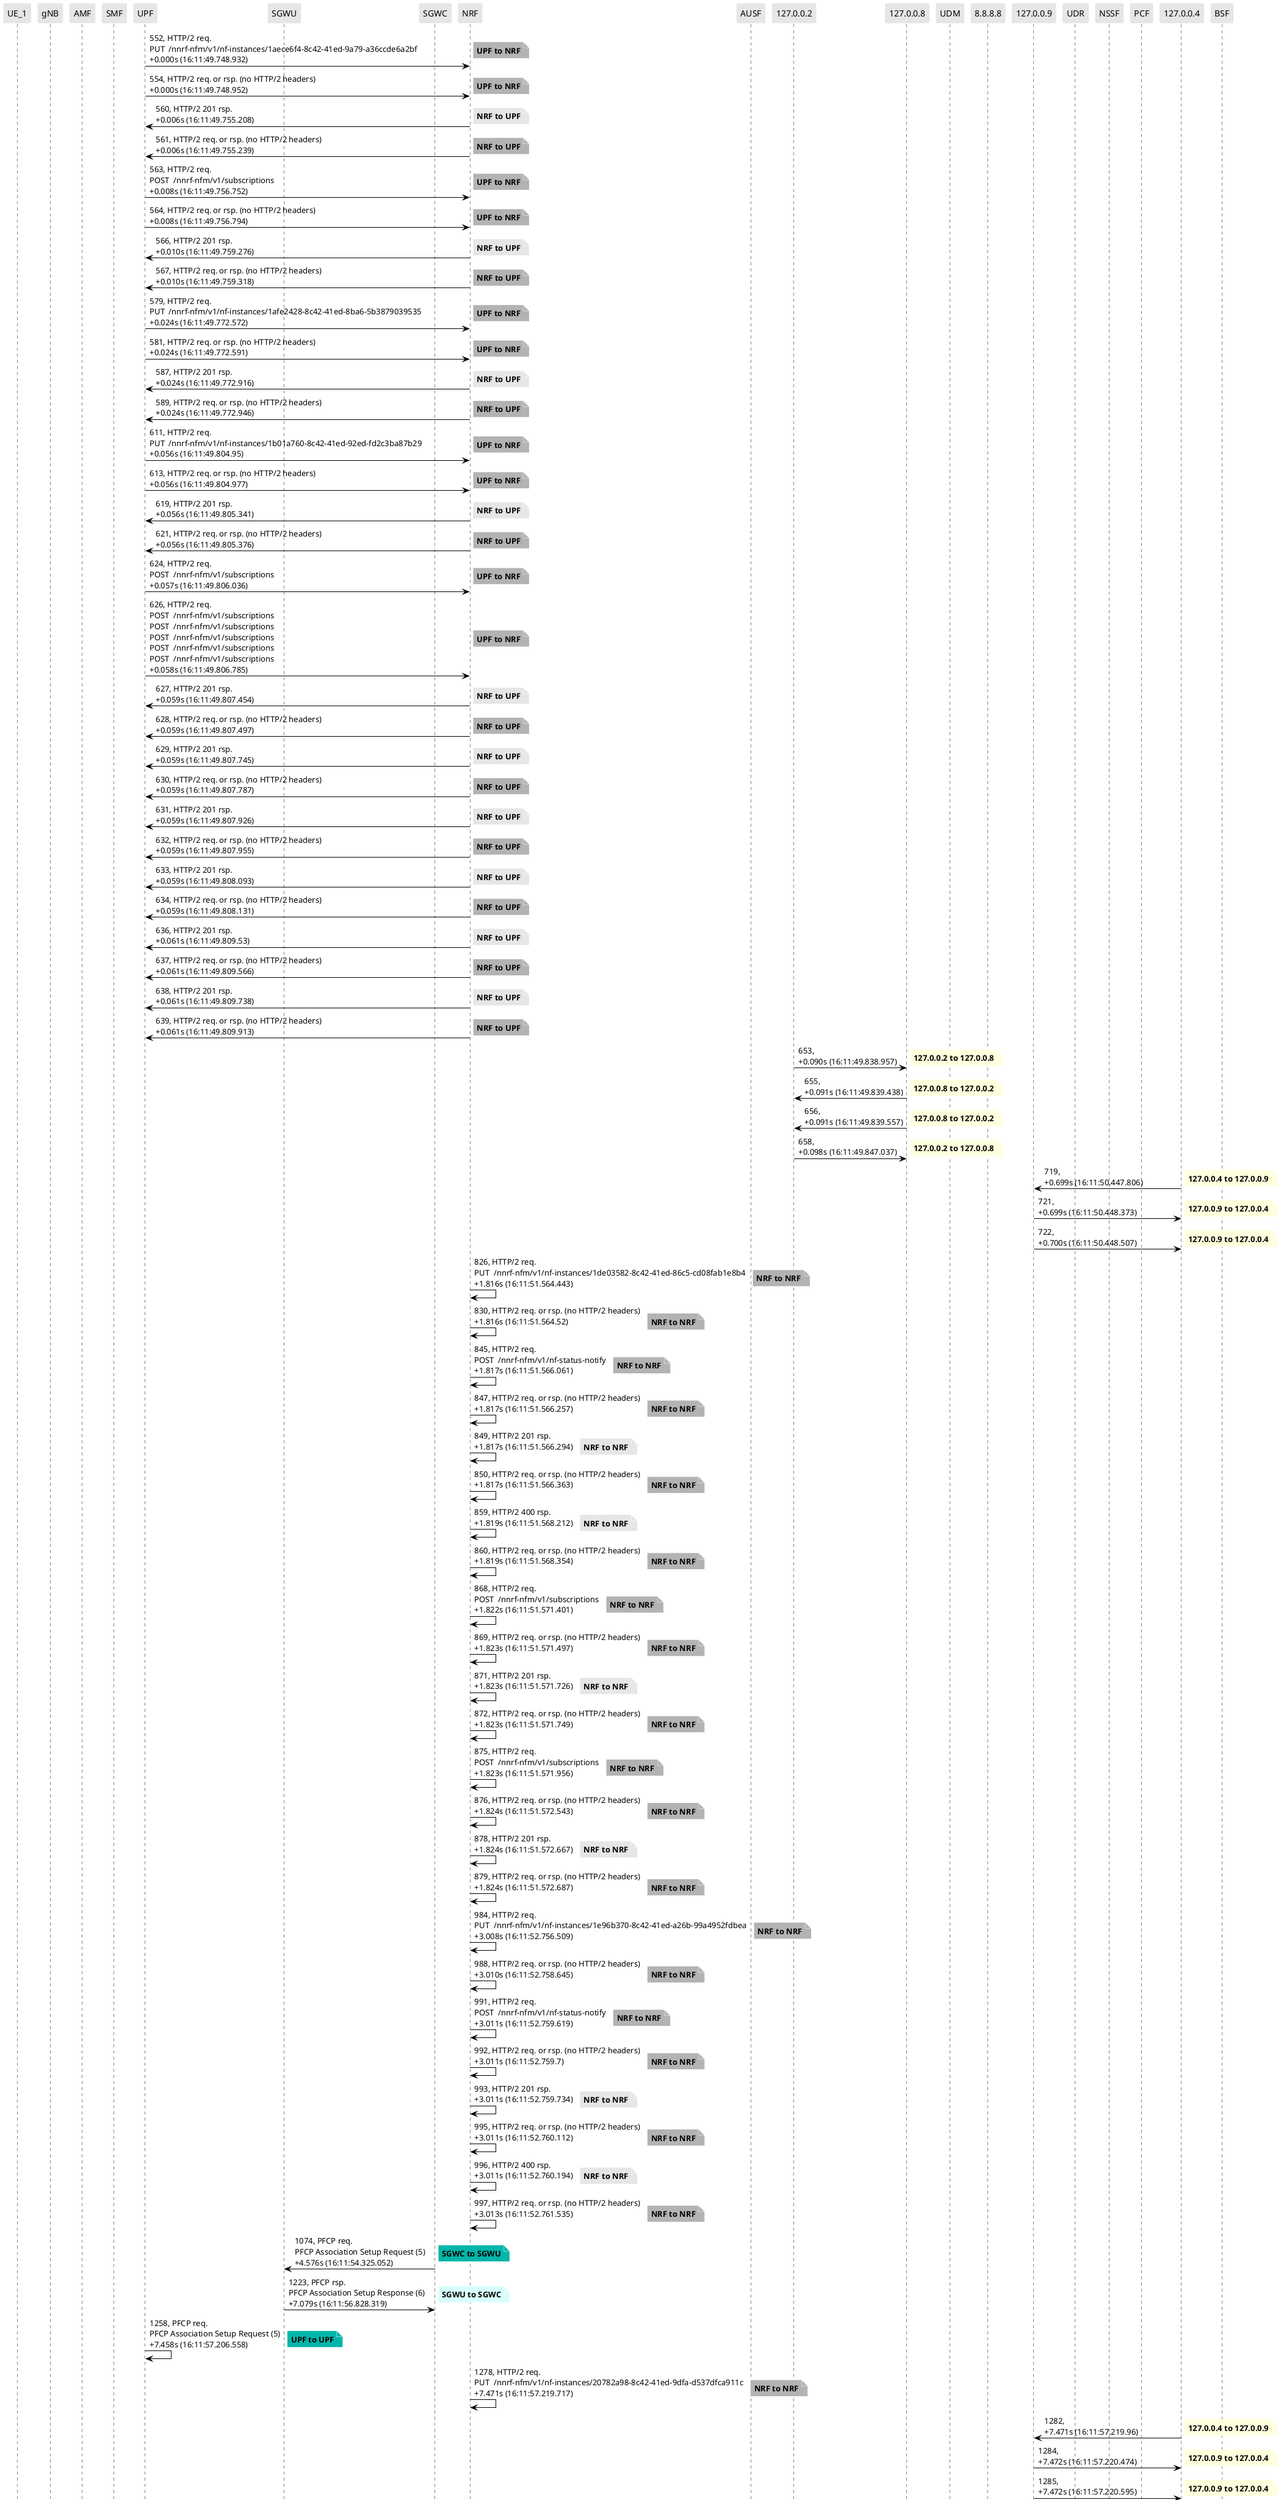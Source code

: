 @startuml
skinparam shadowing false
skinparam NoteBorderColor white
skinparam sequence {
    ArrowColor black
    LifeLineBorderColor black
    LifeLineBackgroundColor black
    ParticipantBorderColor white
    ParticipantBackgroundColor #e6e6e6
}
participant "UE_1"
participant "gNB"
participant "AMF"
participant "SMF"
participant "UPF"
participant "SGWU"
participant "SGWC"
participant "NRF"
participant "AUSF"
participant "127.0.0.2"
participant "127.0.0.8"
participant "UDM"
participant "8.8.8.8"
participant "127.0.0.9"
participant "UDR"
participant "NSSF"
participant "PCF"
participant "127.0.0.4"
participant "BSF"

"UPF" -> "NRF": 552, HTTP/2 req.\nPUT  /nnrf-nfm/v1/nf-instances/1aece6f4-8c42-41ed-9a79-a36ccde6a2bf\n+0.000s (16:11:49.748.932)

note right #b3b3b3
**UPF to NRF**
end note

"UPF" -> "NRF": 554, HTTP/2 req. or rsp. (no HTTP/2 headers)\n+0.000s (16:11:49.748.952)

note right #b3b3b3
**UPF to NRF**
end note

"NRF" -> "UPF": 560, HTTP/2 201 rsp.\n+0.006s (16:11:49.755.208)

note right #e6e6e6
**NRF to UPF**
end note

"NRF" -> "UPF": 561, HTTP/2 req. or rsp. (no HTTP/2 headers)\n+0.006s (16:11:49.755.239)

note right #b3b3b3
**NRF to UPF**
end note

"UPF" -> "NRF": 563, HTTP/2 req.\nPOST  /nnrf-nfm/v1/subscriptions\n+0.008s (16:11:49.756.752)

note right #b3b3b3
**UPF to NRF**
end note

"UPF" -> "NRF": 564, HTTP/2 req. or rsp. (no HTTP/2 headers)\n+0.008s (16:11:49.756.794)

note right #b3b3b3
**UPF to NRF**
end note

"NRF" -> "UPF": 566, HTTP/2 201 rsp.\n+0.010s (16:11:49.759.276)

note right #e6e6e6
**NRF to UPF**
end note

"NRF" -> "UPF": 567, HTTP/2 req. or rsp. (no HTTP/2 headers)\n+0.010s (16:11:49.759.318)

note right #b3b3b3
**NRF to UPF**
end note

"UPF" -> "NRF": 579, HTTP/2 req.\nPUT  /nnrf-nfm/v1/nf-instances/1afe2428-8c42-41ed-8ba6-5b3879039535\n+0.024s (16:11:49.772.572)

note right #b3b3b3
**UPF to NRF**
end note

"UPF" -> "NRF": 581, HTTP/2 req. or rsp. (no HTTP/2 headers)\n+0.024s (16:11:49.772.591)

note right #b3b3b3
**UPF to NRF**
end note

"NRF" -> "UPF": 587, HTTP/2 201 rsp.\n+0.024s (16:11:49.772.916)

note right #e6e6e6
**NRF to UPF**
end note

"NRF" -> "UPF": 589, HTTP/2 req. or rsp. (no HTTP/2 headers)\n+0.024s (16:11:49.772.946)

note right #b3b3b3
**NRF to UPF**
end note

"UPF" -> "NRF": 611, HTTP/2 req.\nPUT  /nnrf-nfm/v1/nf-instances/1b01a760-8c42-41ed-92ed-fd2c3ba87b29\n+0.056s (16:11:49.804.95)

note right #b3b3b3
**UPF to NRF**
end note

"UPF" -> "NRF": 613, HTTP/2 req. or rsp. (no HTTP/2 headers)\n+0.056s (16:11:49.804.977)

note right #b3b3b3
**UPF to NRF**
end note

"NRF" -> "UPF": 619, HTTP/2 201 rsp.\n+0.056s (16:11:49.805.341)

note right #e6e6e6
**NRF to UPF**
end note

"NRF" -> "UPF": 621, HTTP/2 req. or rsp. (no HTTP/2 headers)\n+0.056s (16:11:49.805.376)

note right #b3b3b3
**NRF to UPF**
end note

"UPF" -> "NRF": 624, HTTP/2 req.\nPOST  /nnrf-nfm/v1/subscriptions\n+0.057s (16:11:49.806.036)

note right #b3b3b3
**UPF to NRF**
end note

"UPF" -> "NRF": 626, HTTP/2 req.\nPOST  /nnrf-nfm/v1/subscriptions\nPOST  /nnrf-nfm/v1/subscriptions\nPOST  /nnrf-nfm/v1/subscriptions\nPOST  /nnrf-nfm/v1/subscriptions\nPOST  /nnrf-nfm/v1/subscriptions\n+0.058s (16:11:49.806.785)

note right #b3b3b3
**UPF to NRF**
end note

"NRF" -> "UPF": 627, HTTP/2 201 rsp.\n+0.059s (16:11:49.807.454)

note right #e6e6e6
**NRF to UPF**
end note

"NRF" -> "UPF": 628, HTTP/2 req. or rsp. (no HTTP/2 headers)\n+0.059s (16:11:49.807.497)

note right #b3b3b3
**NRF to UPF**
end note

"NRF" -> "UPF": 629, HTTP/2 201 rsp.\n+0.059s (16:11:49.807.745)

note right #e6e6e6
**NRF to UPF**
end note

"NRF" -> "UPF": 630, HTTP/2 req. or rsp. (no HTTP/2 headers)\n+0.059s (16:11:49.807.787)

note right #b3b3b3
**NRF to UPF**
end note

"NRF" -> "UPF": 631, HTTP/2 201 rsp.\n+0.059s (16:11:49.807.926)

note right #e6e6e6
**NRF to UPF**
end note

"NRF" -> "UPF": 632, HTTP/2 req. or rsp. (no HTTP/2 headers)\n+0.059s (16:11:49.807.955)

note right #b3b3b3
**NRF to UPF**
end note

"NRF" -> "UPF": 633, HTTP/2 201 rsp.\n+0.059s (16:11:49.808.093)

note right #e6e6e6
**NRF to UPF**
end note

"NRF" -> "UPF": 634, HTTP/2 req. or rsp. (no HTTP/2 headers)\n+0.059s (16:11:49.808.131)

note right #b3b3b3
**NRF to UPF**
end note

"NRF" -> "UPF": 636, HTTP/2 201 rsp.\n+0.061s (16:11:49.809.53)

note right #e6e6e6
**NRF to UPF**
end note

"NRF" -> "UPF": 637, HTTP/2 req. or rsp. (no HTTP/2 headers)\n+0.061s (16:11:49.809.566)

note right #b3b3b3
**NRF to UPF**
end note

"NRF" -> "UPF": 638, HTTP/2 201 rsp.\n+0.061s (16:11:49.809.738)

note right #e6e6e6
**NRF to UPF**
end note

"NRF" -> "UPF": 639, HTTP/2 req. or rsp. (no HTTP/2 headers)\n+0.061s (16:11:49.809.913)

note right #b3b3b3
**NRF to UPF**
end note

"127.0.0.2" -> "127.0.0.8": 653, \n+0.090s (16:11:49.838.957)

note right
**127.0.0.2 to 127.0.0.8**
end note

"127.0.0.8" -> "127.0.0.2": 655, \n+0.091s (16:11:49.839.438)

note right
**127.0.0.8 to 127.0.0.2**
end note

"127.0.0.8" -> "127.0.0.2": 656, \n+0.091s (16:11:49.839.557)

note right
**127.0.0.8 to 127.0.0.2**
end note

"127.0.0.2" -> "127.0.0.8": 658, \n+0.098s (16:11:49.847.037)

note right
**127.0.0.2 to 127.0.0.8**
end note

"127.0.0.4" -> "127.0.0.9": 719, \n+0.699s (16:11:50.447.806)

note right
**127.0.0.4 to 127.0.0.9**
end note

"127.0.0.9" -> "127.0.0.4": 721, \n+0.699s (16:11:50.448.373)

note right
**127.0.0.9 to 127.0.0.4**
end note

"127.0.0.9" -> "127.0.0.4": 722, \n+0.700s (16:11:50.448.507)

note right
**127.0.0.9 to 127.0.0.4**
end note

"NRF" -> "NRF": 826, HTTP/2 req.\nPUT  /nnrf-nfm/v1/nf-instances/1de03582-8c42-41ed-86c5-cd08fab1e8b4\n+1.816s (16:11:51.564.443)

note right #b3b3b3
**NRF to NRF**
end note

"NRF" -> "NRF": 830, HTTP/2 req. or rsp. (no HTTP/2 headers)\n+1.816s (16:11:51.564.52)

note right #b3b3b3
**NRF to NRF**
end note

"NRF" -> "NRF": 845, HTTP/2 req.\nPOST  /nnrf-nfm/v1/nf-status-notify\n+1.817s (16:11:51.566.061)

note right #b3b3b3
**NRF to NRF**
end note

"NRF" -> "NRF": 847, HTTP/2 req. or rsp. (no HTTP/2 headers)\n+1.817s (16:11:51.566.257)

note right #b3b3b3
**NRF to NRF**
end note

"NRF" -> "NRF": 849, HTTP/2 201 rsp.\n+1.817s (16:11:51.566.294)

note right #e6e6e6
**NRF to NRF**
end note

"NRF" -> "NRF": 850, HTTP/2 req. or rsp. (no HTTP/2 headers)\n+1.817s (16:11:51.566.363)

note right #b3b3b3
**NRF to NRF**
end note

"NRF" -> "NRF": 859, HTTP/2 400 rsp.\n+1.819s (16:11:51.568.212)

note right #e6e6e6
**NRF to NRF**
end note

"NRF" -> "NRF": 860, HTTP/2 req. or rsp. (no HTTP/2 headers)\n+1.819s (16:11:51.568.354)

note right #b3b3b3
**NRF to NRF**
end note

"NRF" -> "NRF": 868, HTTP/2 req.\nPOST  /nnrf-nfm/v1/subscriptions\n+1.822s (16:11:51.571.401)

note right #b3b3b3
**NRF to NRF**
end note

"NRF" -> "NRF": 869, HTTP/2 req. or rsp. (no HTTP/2 headers)\n+1.823s (16:11:51.571.497)

note right #b3b3b3
**NRF to NRF**
end note

"NRF" -> "NRF": 871, HTTP/2 201 rsp.\n+1.823s (16:11:51.571.726)

note right #e6e6e6
**NRF to NRF**
end note

"NRF" -> "NRF": 872, HTTP/2 req. or rsp. (no HTTP/2 headers)\n+1.823s (16:11:51.571.749)

note right #b3b3b3
**NRF to NRF**
end note

"NRF" -> "NRF": 875, HTTP/2 req.\nPOST  /nnrf-nfm/v1/subscriptions\n+1.823s (16:11:51.571.956)

note right #b3b3b3
**NRF to NRF**
end note

"NRF" -> "NRF": 876, HTTP/2 req. or rsp. (no HTTP/2 headers)\n+1.824s (16:11:51.572.543)

note right #b3b3b3
**NRF to NRF**
end note

"NRF" -> "NRF": 878, HTTP/2 201 rsp.\n+1.824s (16:11:51.572.667)

note right #e6e6e6
**NRF to NRF**
end note

"NRF" -> "NRF": 879, HTTP/2 req. or rsp. (no HTTP/2 headers)\n+1.824s (16:11:51.572.687)

note right #b3b3b3
**NRF to NRF**
end note

"NRF" -> "NRF": 984, HTTP/2 req.\nPUT  /nnrf-nfm/v1/nf-instances/1e96b370-8c42-41ed-a26b-99a4952fdbea\n+3.008s (16:11:52.756.509)

note right #b3b3b3
**NRF to NRF**
end note

"NRF" -> "NRF": 988, HTTP/2 req. or rsp. (no HTTP/2 headers)\n+3.010s (16:11:52.758.645)

note right #b3b3b3
**NRF to NRF**
end note

"NRF" -> "NRF": 991, HTTP/2 req.\nPOST  /nnrf-nfm/v1/nf-status-notify\n+3.011s (16:11:52.759.619)

note right #b3b3b3
**NRF to NRF**
end note

"NRF" -> "NRF": 992, HTTP/2 req. or rsp. (no HTTP/2 headers)\n+3.011s (16:11:52.759.7)

note right #b3b3b3
**NRF to NRF**
end note

"NRF" -> "NRF": 993, HTTP/2 201 rsp.\n+3.011s (16:11:52.759.734)

note right #e6e6e6
**NRF to NRF**
end note

"NRF" -> "NRF": 995, HTTP/2 req. or rsp. (no HTTP/2 headers)\n+3.011s (16:11:52.760.112)

note right #b3b3b3
**NRF to NRF**
end note

"NRF" -> "NRF": 996, HTTP/2 400 rsp.\n+3.011s (16:11:52.760.194)

note right #e6e6e6
**NRF to NRF**
end note

"NRF" -> "NRF": 997, HTTP/2 req. or rsp. (no HTTP/2 headers)\n+3.013s (16:11:52.761.535)

note right #b3b3b3
**NRF to NRF**
end note

"SGWC" -> "SGWU": 1074, PFCP req.\nPFCP Association Setup Request (5)\n+4.576s (16:11:54.325.052)

note right #03B5AA
**SGWC to SGWU**
end note

"SGWU" -> "SGWC": 1223, PFCP rsp.\nPFCP Association Setup Response (6)\n+7.079s (16:11:56.828.319)

note right #D7FEFC
**SGWU to SGWC**
end note

"UPF" -> "UPF": 1258, PFCP req.\nPFCP Association Setup Request (5)\n+7.458s (16:11:57.206.558)

note right #03B5AA
**UPF to UPF**
end note

"NRF" -> "NRF": 1278, HTTP/2 req.\nPUT  /nnrf-nfm/v1/nf-instances/20782a98-8c42-41ed-9dfa-d537dfca911c\n+7.471s (16:11:57.219.717)

note right #b3b3b3
**NRF to NRF**
end note

"127.0.0.4" -> "127.0.0.9": 1282, \n+7.471s (16:11:57.219.96)

note right
**127.0.0.4 to 127.0.0.9**
end note

"127.0.0.9" -> "127.0.0.4": 1284, \n+7.472s (16:11:57.220.474)

note right
**127.0.0.9 to 127.0.0.4**
end note

"127.0.0.9" -> "127.0.0.4": 1285, \n+7.472s (16:11:57.220.595)

note right
**127.0.0.9 to 127.0.0.4**
end note

"NRF" -> "NRF": 1287, HTTP/2 req. or rsp. (no HTTP/2 headers)\n+7.473s (16:11:57.221.719)

note right #b3b3b3
**NRF to NRF**
end note

"NRF" -> "NRF": 1290, HTTP/2 req.\nPOST  /nnrf-nfm/v1/nf-status-notify\n+7.473s (16:11:57.222.393)

note right #b3b3b3
**NRF to NRF**
end note

"NRF" -> "NRF": 1291, HTTP/2 req. or rsp. (no HTTP/2 headers)\n+7.474s (16:11:57.222.448)

note right #b3b3b3
**NRF to NRF**
end note

"NRF" -> "NRF": 1292, HTTP/2 201 rsp.\n+7.474s (16:11:57.222.488)

note right #e6e6e6
**NRF to NRF**
end note

"NRF" -> "NRF": 1294, HTTP/2 req. or rsp. (no HTTP/2 headers)\n+7.474s (16:11:57.222.73)

note right #b3b3b3
**NRF to NRF**
end note

"NRF" -> "NRF": 1295, HTTP/2 400 rsp.\n+7.474s (16:11:57.222.768)

note right #e6e6e6
**NRF to NRF**
end note

"NRF" -> "NRF": 1296, HTTP/2 req. or rsp. (no HTTP/2 headers)\n+7.474s (16:11:57.222.787)

note right #b3b3b3
**NRF to NRF**
end note

"NRF" -> "NRF": 1299, HTTP/2 req.\nPOST  /nnrf-nfm/v1/subscriptions\n+7.475s (16:11:57.224.411)

note right #b3b3b3
**NRF to NRF**
end note

"NRF" -> "NRF": 1300, HTTP/2 req. or rsp. (no HTTP/2 headers)\n+7.476s (16:11:57.225.219)

note right #b3b3b3
**NRF to NRF**
end note

"NRF" -> "NRF": 1302, HTTP/2 201 rsp.\n+7.477s (16:11:57.225.46)

note right #e6e6e6
**NRF to NRF**
end note

"NRF" -> "NRF": 1303, HTTP/2 req. or rsp. (no HTTP/2 headers)\n+7.477s (16:11:57.225.482)

note right #b3b3b3
**NRF to NRF**
end note

"NRF" -> "NRF": 1304, HTTP/2 req.\nPOST  /nnrf-nfm/v1/subscriptions\n+7.478s (16:11:57.226.689)

note right #b3b3b3
**NRF to NRF**
end note

"NRF" -> "NRF": 1305, HTTP/2 req. or rsp. (no HTTP/2 headers)\n+7.478s (16:11:57.226.791)

note right #b3b3b3
**NRF to NRF**
end note

"NRF" -> "NRF": 1307, HTTP/2 201 rsp.\n+7.478s (16:11:57.226.891)

note right #e6e6e6
**NRF to NRF**
end note

"NRF" -> "NRF": 1308, HTTP/2 req. or rsp. (no HTTP/2 headers)\n+7.478s (16:11:57.226.91)

note right #b3b3b3
**NRF to NRF**
end note

"NRF" -> "NRF": 1309, HTTP/2 req.\nPOST  /nnrf-nfm/v1/subscriptions\n+7.478s (16:11:57.227.035)

note right #b3b3b3
**NRF to NRF**
end note

"NRF" -> "NRF": 1310, HTTP/2 req. or rsp. (no HTTP/2 headers)\n+7.478s (16:11:57.227.082)

note right #b3b3b3
**NRF to NRF**
end note

"NRF" -> "NRF": 1312, HTTP/2 201 rsp.\n+7.478s (16:11:57.227.155)

note right #e6e6e6
**NRF to NRF**
end note

"NRF" -> "NRF": 1313, HTTP/2 req. or rsp. (no HTTP/2 headers)\n+7.478s (16:11:57.227.173)

note right #b3b3b3
**NRF to NRF**
end note

"127.0.0.4" -> "127.0.0.9": 1316, \n+7.479s (16:11:57.227.742)

note right
**127.0.0.4 to 127.0.0.9**
end note

"127.0.0.9" -> "127.0.0.4": 1317, \n+7.479s (16:11:57.227.859)

note right
**127.0.0.9 to 127.0.0.4**
end note

"127.0.0.4" -> "127.0.0.9": 1318, \n+7.480s (16:11:57.229.022)

note right
**127.0.0.4 to 127.0.0.9**
end note

"127.0.0.9" -> "127.0.0.4": 1319, \n+7.480s (16:11:57.229.14)

note right
**127.0.0.9 to 127.0.0.4**
end note

"127.0.0.4" -> "127.0.0.9": 1320, \n+7.480s (16:11:57.229.235)

note right
**127.0.0.4 to 127.0.0.9**
end note

"NRF" -> "NRF": 1473, HTTP/2 req.\nPUT  /nnrf-nfm/v1/nf-instances/224c826a-8c42-41ed-bfe0-13f6e30cb1d5\n+9.210s (16:11:58.959.29)

note right #b3b3b3
**NRF to NRF**
end note

"NRF" -> "NRF": 1477, HTTP/2 req. or rsp. (no HTTP/2 headers)\n+9.210s (16:11:58.959.371)

note right #b3b3b3
**NRF to NRF**
end note

"NRF" -> "NRF": 1480, HTTP/2 req.\nPOST  /nnrf-nfm/v1/nf-status-notify\n+9.211s (16:11:58.960.102)

note right #b3b3b3
**NRF to NRF**
end note

"NRF" -> "NRF": 1481, HTTP/2 req. or rsp. (no HTTP/2 headers)\n+9.211s (16:11:58.960.163)

note right #b3b3b3
**NRF to NRF**
end note

"NRF" -> "NRF": 1482, HTTP/2 req.\nPOST  /nnrf-nfm/v1/nf-status-notify\n+9.216s (16:11:58.964.577)

note right #b3b3b3
**NRF to NRF**
end note

"NRF" -> "NRF": 1483, HTTP/2 req. or rsp. (no HTTP/2 headers)\n+9.216s (16:11:58.964.869)

note right #b3b3b3
**NRF to NRF**
end note

"NRF" -> "NRF": 1484, HTTP/2 req.\nPOST  /nnrf-nfm/v1/nf-status-notify\n+9.217s (16:11:58.966.074)

note right #b3b3b3
**NRF to NRF**
end note

"NRF" -> "NRF": 1485, HTTP/2 req. or rsp. (no HTTP/2 headers)\n+9.217s (16:11:58.966.168)

note right #b3b3b3
**NRF to NRF**
end note

@enduml
